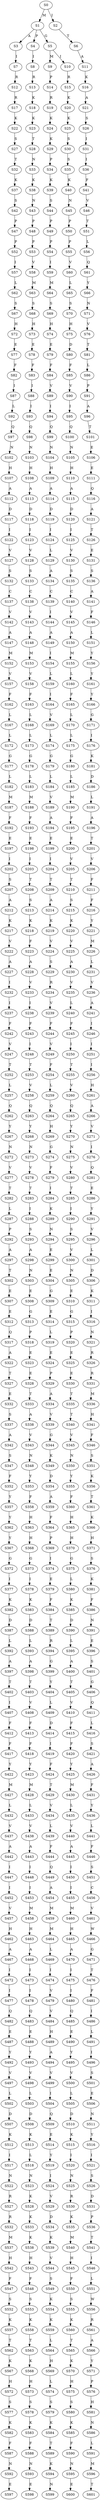 strict digraph  {
	S0 -> S1 [ label = M ];
	S0 -> S2 [ label = I ];
	S1 -> S3 [ label = A ];
	S1 -> S4 [ label = P ];
	S1 -> S5 [ label = G ];
	S2 -> S6 [ label = T ];
	S3 -> S7 [ label = I ];
	S4 -> S8 [ label = I ];
	S5 -> S9 [ label = M ];
	S5 -> S10 [ label = I ];
	S6 -> S11 [ label = A ];
	S7 -> S12 [ label = R ];
	S8 -> S13 [ label = R ];
	S9 -> S14 [ label = P ];
	S10 -> S15 [ label = R ];
	S11 -> S16 [ label = K ];
	S12 -> S17 [ label = R ];
	S13 -> S18 [ label = K ];
	S14 -> S19 [ label = R ];
	S15 -> S20 [ label = K ];
	S16 -> S21 [ label = A ];
	S17 -> S22 [ label = K ];
	S18 -> S23 [ label = K ];
	S19 -> S24 [ label = K ];
	S20 -> S25 [ label = K ];
	S21 -> S26 [ label = S ];
	S22 -> S27 [ label = S ];
	S23 -> S28 [ label = T ];
	S24 -> S29 [ label = K ];
	S25 -> S30 [ label = S ];
	S26 -> S31 [ label = I ];
	S27 -> S32 [ label = T ];
	S28 -> S33 [ label = N ];
	S29 -> S34 [ label = P ];
	S30 -> S35 [ label = S ];
	S31 -> S36 [ label = I ];
	S32 -> S37 [ label = K ];
	S33 -> S38 [ label = K ];
	S34 -> S39 [ label = K ];
	S35 -> S40 [ label = K ];
	S36 -> S41 [ label = F ];
	S37 -> S42 [ label = S ];
	S38 -> S43 [ label = N ];
	S39 -> S44 [ label = S ];
	S40 -> S45 [ label = N ];
	S41 -> S46 [ label = V ];
	S42 -> S47 [ label = P ];
	S43 -> S48 [ label = P ];
	S44 -> S49 [ label = P ];
	S45 -> S50 [ label = P ];
	S46 -> S51 [ label = T ];
	S47 -> S52 [ label = P ];
	S48 -> S53 [ label = P ];
	S49 -> S54 [ label = P ];
	S50 -> S55 [ label = P ];
	S51 -> S56 [ label = L ];
	S52 -> S57 [ label = I ];
	S53 -> S58 [ label = V ];
	S54 -> S59 [ label = I ];
	S55 -> S60 [ label = V ];
	S56 -> S61 [ label = Q ];
	S57 -> S62 [ label = L ];
	S58 -> S63 [ label = M ];
	S59 -> S64 [ label = M ];
	S60 -> S65 [ label = L ];
	S61 -> S66 [ label = Y ];
	S62 -> S67 [ label = S ];
	S63 -> S68 [ label = S ];
	S64 -> S69 [ label = S ];
	S65 -> S70 [ label = S ];
	S66 -> S71 [ label = N ];
	S67 -> S72 [ label = H ];
	S68 -> S73 [ label = H ];
	S69 -> S74 [ label = H ];
	S70 -> S75 [ label = H ];
	S71 -> S76 [ label = V ];
	S72 -> S77 [ label = E ];
	S73 -> S78 [ label = E ];
	S74 -> S79 [ label = E ];
	S75 -> S80 [ label = D ];
	S76 -> S81 [ label = T ];
	S77 -> S82 [ label = F ];
	S78 -> S83 [ label = F ];
	S79 -> S84 [ label = F ];
	S80 -> S85 [ label = F ];
	S81 -> S86 [ label = L ];
	S82 -> S87 [ label = I ];
	S83 -> S88 [ label = I ];
	S84 -> S89 [ label = V ];
	S85 -> S90 [ label = V ];
	S86 -> S91 [ label = P ];
	S87 -> S92 [ label = L ];
	S88 -> S93 [ label = I ];
	S89 -> S94 [ label = I ];
	S90 -> S95 [ label = I ];
	S91 -> S96 [ label = A ];
	S92 -> S97 [ label = Q ];
	S93 -> S98 [ label = Q ];
	S94 -> S99 [ label = Q ];
	S95 -> S100 [ label = Q ];
	S96 -> S101 [ label = T ];
	S97 -> S102 [ label = N ];
	S98 -> S103 [ label = N ];
	S99 -> S104 [ label = N ];
	S100 -> S105 [ label = N ];
	S101 -> S106 [ label = E ];
	S102 -> S107 [ label = H ];
	S103 -> S108 [ label = H ];
	S104 -> S109 [ label = H ];
	S105 -> S110 [ label = H ];
	S106 -> S111 [ label = E ];
	S107 -> S112 [ label = A ];
	S108 -> S113 [ label = A ];
	S109 -> S114 [ label = A ];
	S110 -> S115 [ label = A ];
	S111 -> S116 [ label = Q ];
	S112 -> S117 [ label = D ];
	S113 -> S118 [ label = D ];
	S114 -> S119 [ label = D ];
	S115 -> S120 [ label = D ];
	S116 -> S121 [ label = A ];
	S117 -> S122 [ label = I ];
	S118 -> S123 [ label = I ];
	S119 -> S124 [ label = I ];
	S120 -> S125 [ label = I ];
	S121 -> S126 [ label = T ];
	S122 -> S127 [ label = V ];
	S123 -> S128 [ label = V ];
	S124 -> S129 [ label = L ];
	S125 -> S130 [ label = V ];
	S126 -> S131 [ label = E ];
	S127 -> S132 [ label = S ];
	S128 -> S133 [ label = S ];
	S129 -> S134 [ label = A ];
	S130 -> S135 [ label = S ];
	S131 -> S136 [ label = S ];
	S132 -> S137 [ label = C ];
	S133 -> S138 [ label = C ];
	S134 -> S139 [ label = C ];
	S135 -> S140 [ label = C ];
	S136 -> S141 [ label = A ];
	S137 -> S142 [ label = V ];
	S138 -> S143 [ label = V ];
	S139 -> S144 [ label = I ];
	S140 -> S145 [ label = V ];
	S141 -> S146 [ label = F ];
	S142 -> S147 [ label = A ];
	S143 -> S148 [ label = A ];
	S144 -> S149 [ label = A ];
	S145 -> S150 [ label = A ];
	S146 -> S151 [ label = L ];
	S147 -> S152 [ label = M ];
	S148 -> S153 [ label = M ];
	S149 -> S154 [ label = I ];
	S150 -> S155 [ label = M ];
	S151 -> S156 [ label = Y ];
	S152 -> S157 [ label = V ];
	S153 -> S158 [ label = V ];
	S154 -> S159 [ label = L ];
	S155 -> S160 [ label = L ];
	S156 -> S161 [ label = Y ];
	S157 -> S162 [ label = F ];
	S158 -> S163 [ label = F ];
	S159 -> S164 [ label = I ];
	S160 -> S165 [ label = F ];
	S161 -> S166 [ label = Y ];
	S162 -> S167 [ label = L ];
	S163 -> S168 [ label = L ];
	S164 -> S169 [ label = V ];
	S165 -> S170 [ label = L ];
	S166 -> S171 [ label = G ];
	S167 -> S172 [ label = L ];
	S168 -> S173 [ label = L ];
	S169 -> S174 [ label = L ];
	S170 -> S175 [ label = L ];
	S171 -> S176 [ label = I ];
	S172 -> S177 [ label = G ];
	S173 -> S178 [ label = G ];
	S174 -> S179 [ label = G ];
	S175 -> S180 [ label = G ];
	S176 -> S181 [ label = K ];
	S177 -> S182 [ label = L ];
	S178 -> S183 [ label = L ];
	S179 -> S184 [ label = L ];
	S180 -> S185 [ label = L ];
	S181 -> S186 [ label = D ];
	S182 -> S187 [ label = M ];
	S183 -> S188 [ label = M ];
	S184 -> S189 [ label = V ];
	S185 -> S190 [ label = M ];
	S186 -> S191 [ label = L ];
	S187 -> S192 [ label = F ];
	S188 -> S193 [ label = F ];
	S189 -> S194 [ label = A ];
	S190 -> S195 [ label = F ];
	S191 -> S196 [ label = A ];
	S192 -> S197 [ label = E ];
	S193 -> S198 [ label = E ];
	S194 -> S199 [ label = E ];
	S195 -> S200 [ label = E ];
	S196 -> S201 [ label = T ];
	S197 -> S202 [ label = I ];
	S198 -> S203 [ label = I ];
	S199 -> S204 [ label = I ];
	S200 -> S205 [ label = V ];
	S201 -> S206 [ label = V ];
	S202 -> S207 [ label = S ];
	S203 -> S208 [ label = T ];
	S204 -> S209 [ label = T ];
	S205 -> S210 [ label = T ];
	S206 -> S211 [ label = F ];
	S207 -> S212 [ label = A ];
	S208 -> S213 [ label = S ];
	S209 -> S214 [ label = A ];
	S210 -> S215 [ label = S ];
	S211 -> S216 [ label = F ];
	S212 -> S217 [ label = K ];
	S213 -> S218 [ label = K ];
	S214 -> S219 [ label = K ];
	S215 -> S220 [ label = K ];
	S216 -> S221 [ label = Y ];
	S217 -> S222 [ label = V ];
	S218 -> S223 [ label = F ];
	S219 -> S224 [ label = V ];
	S220 -> S225 [ label = V ];
	S221 -> S226 [ label = M ];
	S222 -> S227 [ label = A ];
	S223 -> S228 [ label = A ];
	S224 -> S229 [ label = S ];
	S225 -> S230 [ label = A ];
	S226 -> S231 [ label = L ];
	S227 -> S232 [ label = I ];
	S228 -> S233 [ label = V ];
	S229 -> S234 [ label = R ];
	S230 -> S235 [ label = V ];
	S231 -> S236 [ label = V ];
	S232 -> S237 [ label = I ];
	S233 -> S238 [ label = I ];
	S234 -> S239 [ label = V ];
	S235 -> S240 [ label = L ];
	S236 -> S241 [ label = A ];
	S237 -> S242 [ label = F ];
	S238 -> S243 [ label = F ];
	S239 -> S244 [ label = F ];
	S240 -> S245 [ label = F ];
	S241 -> S246 [ label = I ];
	S242 -> S247 [ label = V ];
	S243 -> S248 [ label = I ];
	S244 -> S249 [ label = V ];
	S245 -> S250 [ label = I ];
	S246 -> S251 [ label = I ];
	S247 -> S252 [ label = T ];
	S248 -> S253 [ label = T ];
	S249 -> S254 [ label = F ];
	S250 -> S255 [ label = T ];
	S251 -> S256 [ label = I ];
	S252 -> S257 [ label = L ];
	S253 -> S258 [ label = V ];
	S254 -> S259 [ label = L ];
	S255 -> S260 [ label = V ];
	S256 -> S261 [ label = H ];
	S257 -> S262 [ label = Q ];
	S258 -> S263 [ label = Q ];
	S259 -> S264 [ label = Q ];
	S260 -> S265 [ label = Q ];
	S261 -> S266 [ label = A ];
	S262 -> S267 [ label = Y ];
	S263 -> S268 [ label = Y ];
	S264 -> S269 [ label = H ];
	S265 -> S270 [ label = Y ];
	S266 -> S271 [ label = V ];
	S267 -> S272 [ label = N ];
	S268 -> S273 [ label = N ];
	S269 -> S274 [ label = G ];
	S270 -> S275 [ label = N ];
	S271 -> S276 [ label = I ];
	S272 -> S277 [ label = V ];
	S273 -> S278 [ label = V ];
	S274 -> S279 [ label = F ];
	S275 -> S280 [ label = V ];
	S276 -> S281 [ label = Q ];
	S277 -> S282 [ label = T ];
	S278 -> S283 [ label = T ];
	S279 -> S284 [ label = I ];
	S280 -> S285 [ label = T ];
	S281 -> S286 [ label = E ];
	S282 -> S287 [ label = L ];
	S283 -> S288 [ label = I ];
	S284 -> S289 [ label = K ];
	S285 -> S290 [ label = I ];
	S286 -> S291 [ label = Y ];
	S287 -> S292 [ label = P ];
	S288 -> S293 [ label = S ];
	S289 -> S294 [ label = N ];
	S290 -> S295 [ label = S ];
	S291 -> S296 [ label = V ];
	S292 -> S297 [ label = A ];
	S293 -> S298 [ label = A ];
	S294 -> S299 [ label = E ];
	S295 -> S300 [ label = V ];
	S296 -> S301 [ label = L ];
	S297 -> S302 [ label = T ];
	S298 -> S303 [ label = N ];
	S299 -> S304 [ label = E ];
	S300 -> S305 [ label = N ];
	S301 -> S306 [ label = D ];
	S302 -> S307 [ label = E ];
	S303 -> S308 [ label = E ];
	S304 -> S309 [ label = G ];
	S305 -> S310 [ label = E ];
	S306 -> S311 [ label = K ];
	S307 -> S312 [ label = E ];
	S308 -> S313 [ label = G ];
	S309 -> S314 [ label = E ];
	S310 -> S315 [ label = G ];
	S311 -> S316 [ label = I ];
	S312 -> S317 [ label = Q ];
	S313 -> S318 [ label = P ];
	S314 -> S319 [ label = L ];
	S315 -> S320 [ label = P ];
	S316 -> S321 [ label = N ];
	S317 -> S322 [ label = A ];
	S318 -> S323 [ label = E ];
	S319 -> S324 [ label = E ];
	S320 -> S325 [ label = E ];
	S321 -> S326 [ label = R ];
	S322 -> S327 [ label = T ];
	S323 -> S328 [ label = E ];
	S324 -> S329 [ label = P ];
	S325 -> S330 [ label = E ];
	S326 -> S331 [ label = R ];
	S327 -> S332 [ label = E ];
	S328 -> S333 [ label = T ];
	S329 -> S334 [ label = A ];
	S330 -> S335 [ label = T ];
	S331 -> S336 [ label = M ];
	S332 -> S337 [ label = S ];
	S333 -> S338 [ label = A ];
	S334 -> S339 [ label = V ];
	S335 -> S340 [ label = T ];
	S336 -> S341 [ label = H ];
	S337 -> S342 [ label = A ];
	S338 -> S343 [ label = V ];
	S339 -> S344 [ label = G ];
	S340 -> S345 [ label = V ];
	S341 -> S346 [ label = F ];
	S342 -> S347 [ label = S ];
	S343 -> S348 [ label = N ];
	S344 -> S349 [ label = K ];
	S345 -> S350 [ label = N ];
	S346 -> S351 [ label = S ];
	S347 -> S352 [ label = F ];
	S348 -> S353 [ label = Y ];
	S349 -> S354 [ label = D ];
	S350 -> S355 [ label = Y ];
	S351 -> S356 [ label = K ];
	S352 -> S357 [ label = Y ];
	S353 -> S358 [ label = F ];
	S354 -> S359 [ label = A ];
	S355 -> S360 [ label = F ];
	S356 -> S361 [ label = T ];
	S357 -> S362 [ label = Y ];
	S358 -> S363 [ label = H ];
	S359 -> S364 [ label = F ];
	S360 -> S365 [ label = H ];
	S361 -> S366 [ label = K ];
	S362 -> S367 [ label = Y ];
	S363 -> S368 [ label = H ];
	S364 -> S369 [ label = P ];
	S365 -> S370 [ label = H ];
	S366 -> S371 [ label = H ];
	S367 -> S372 [ label = G ];
	S368 -> S373 [ label = G ];
	S369 -> S374 [ label = I ];
	S370 -> S375 [ label = G ];
	S371 -> S376 [ label = S ];
	S372 -> S377 [ label = I ];
	S373 -> S378 [ label = I ];
	S374 -> S379 [ label = E ];
	S375 -> S380 [ label = L ];
	S376 -> S381 [ label = K ];
	S377 -> S382 [ label = K ];
	S378 -> S383 [ label = K ];
	S379 -> S384 [ label = F ];
	S380 -> S385 [ label = K ];
	S381 -> S386 [ label = F ];
	S382 -> S387 [ label = D ];
	S383 -> S388 [ label = D ];
	S384 -> S389 [ label = T ];
	S385 -> S390 [ label = D ];
	S386 -> S391 [ label = N ];
	S387 -> S392 [ label = L ];
	S388 -> S393 [ label = L ];
	S389 -> S394 [ label = R ];
	S390 -> S395 [ label = L ];
	S391 -> S396 [ label = E ];
	S392 -> S397 [ label = A ];
	S393 -> S398 [ label = A ];
	S394 -> S399 [ label = G ];
	S395 -> S400 [ label = A ];
	S396 -> S401 [ label = S ];
	S397 -> S402 [ label = T ];
	S398 -> S403 [ label = T ];
	S399 -> S404 [ label = Y ];
	S400 -> S405 [ label = T ];
	S401 -> S406 [ label = G ];
	S402 -> S407 [ label = I ];
	S403 -> S408 [ label = V ];
	S404 -> S409 [ label = L ];
	S405 -> S410 [ label = V ];
	S406 -> S411 [ label = Q ];
	S407 -> S412 [ label = F ];
	S408 -> S413 [ label = F ];
	S409 -> S414 [ label = D ];
	S410 -> S415 [ label = F ];
	S411 -> S416 [ label = L ];
	S412 -> S417 [ label = F ];
	S413 -> S418 [ label = F ];
	S414 -> S419 [ label = I ];
	S415 -> S420 [ label = F ];
	S416 -> S421 [ label = S ];
	S417 -> S422 [ label = Y ];
	S418 -> S423 [ label = Y ];
	S419 -> S424 [ label = F ];
	S420 -> S425 [ label = Y ];
	S421 -> S426 [ label = A ];
	S422 -> S427 [ label = M ];
	S423 -> S428 [ label = M ];
	S424 -> S429 [ label = T ];
	S425 -> S430 [ label = M ];
	S426 -> S431 [ label = F ];
	S427 -> S432 [ label = L ];
	S428 -> S433 [ label = L ];
	S429 -> S434 [ label = V ];
	S430 -> S435 [ label = L ];
	S431 -> S436 [ label = Y ];
	S432 -> S437 [ label = V ];
	S433 -> S438 [ label = V ];
	S434 -> S439 [ label = L ];
	S435 -> S440 [ label = V ];
	S436 -> S441 [ label = L ];
	S437 -> S442 [ label = A ];
	S438 -> S443 [ label = A ];
	S439 -> S444 [ label = F ];
	S440 -> S445 [ label = A ];
	S441 -> S446 [ label = F ];
	S442 -> S447 [ label = I ];
	S443 -> S448 [ label = I ];
	S444 -> S449 [ label = Q ];
	S445 -> S450 [ label = I ];
	S446 -> S451 [ label = S ];
	S447 -> S452 [ label = I ];
	S448 -> S453 [ label = I ];
	S449 -> S454 [ label = A ];
	S450 -> S455 [ label = I ];
	S451 -> S456 [ label = C ];
	S452 -> S457 [ label = V ];
	S453 -> S458 [ label = M ];
	S454 -> S459 [ label = M ];
	S455 -> S460 [ label = M ];
	S456 -> S461 [ label = V ];
	S457 -> S462 [ label = H ];
	S458 -> S463 [ label = H ];
	S459 -> S464 [ label = M ];
	S460 -> S465 [ label = H ];
	S461 -> S466 [ label = W ];
	S462 -> S467 [ label = A ];
	S463 -> S468 [ label = A ];
	S464 -> S469 [ label = L ];
	S465 -> S470 [ label = A ];
	S466 -> S471 [ label = G ];
	S467 -> S472 [ label = I ];
	S468 -> S473 [ label = I ];
	S469 -> S474 [ label = I ];
	S470 -> S475 [ label = I ];
	S471 -> S476 [ label = T ];
	S472 -> S477 [ label = I ];
	S473 -> S478 [ label = I ];
	S474 -> S479 [ label = V ];
	S475 -> S480 [ label = I ];
	S476 -> S481 [ label = F ];
	S477 -> S482 [ label = Q ];
	S478 -> S483 [ label = Q ];
	S479 -> S484 [ label = V ];
	S480 -> S485 [ label = Q ];
	S481 -> S486 [ label = I ];
	S482 -> S487 [ label = E ];
	S483 -> S488 [ label = E ];
	S484 -> S489 [ label = H ];
	S485 -> S490 [ label = E ];
	S486 -> S491 [ label = L ];
	S487 -> S492 [ label = Y ];
	S488 -> S493 [ label = Y ];
	S489 -> S494 [ label = A ];
	S490 -> S495 [ label = Y ];
	S491 -> S496 [ label = I ];
	S492 -> S497 [ label = V ];
	S493 -> S498 [ label = V ];
	S494 -> S499 [ label = V ];
	S495 -> S500 [ label = V ];
	S496 -> S501 [ label = S ];
	S497 -> S502 [ label = L ];
	S498 -> S503 [ label = L ];
	S499 -> S504 [ label = I ];
	S500 -> S505 [ label = L ];
	S501 -> S506 [ label = E ];
	S502 -> S507 [ label = D ];
	S503 -> S508 [ label = D ];
	S504 -> S509 [ label = Q ];
	S505 -> S510 [ label = D ];
	S506 -> S511 [ label = N ];
	S507 -> S512 [ label = K ];
	S508 -> S513 [ label = K ];
	S509 -> S514 [ label = E ];
	S510 -> S515 [ label = K ];
	S511 -> S516 [ label = Y ];
	S512 -> S517 [ label = I ];
	S513 -> S518 [ label = L ];
	S514 -> S519 [ label = Y ];
	S515 -> S520 [ label = I ];
	S516 -> S521 [ label = I ];
	S517 -> S522 [ label = N ];
	S518 -> S523 [ label = N ];
	S519 -> S524 [ label = I ];
	S520 -> S525 [ label = N ];
	S521 -> S526 [ label = S ];
	S522 -> S527 [ label = R ];
	S523 -> S528 [ label = K ];
	S524 -> S529 [ label = V ];
	S525 -> S530 [ label = R ];
	S526 -> S531 [ label = D ];
	S527 -> S532 [ label = R ];
	S528 -> S533 [ label = K ];
	S529 -> S534 [ label = D ];
	S530 -> S535 [ label = K ];
	S531 -> S536 [ label = P ];
	S532 -> S537 [ label = M ];
	S533 -> S538 [ label = K ];
	S534 -> S539 [ label = K ];
	S535 -> S540 [ label = M ];
	S536 -> S541 [ label = T ];
	S537 -> S542 [ label = H ];
	S538 -> S543 [ label = H ];
	S539 -> S544 [ label = V ];
	S540 -> S545 [ label = H ];
	S541 -> S546 [ label = I ];
	S542 -> S547 [ label = F ];
	S543 -> S548 [ label = F ];
	S544 -> S549 [ label = S ];
	S545 -> S550 [ label = F ];
	S546 -> S551 [ label = L ];
	S547 -> S552 [ label = S ];
	S548 -> S553 [ label = S ];
	S549 -> S554 [ label = K ];
	S550 -> S555 [ label = S ];
	S551 -> S556 [ label = W ];
	S552 -> S557 [ label = K ];
	S553 -> S558 [ label = K ];
	S554 -> S559 [ label = K ];
	S555 -> S560 [ label = K ];
	S556 -> S561 [ label = R ];
	S557 -> S562 [ label = T ];
	S558 -> S563 [ label = T ];
	S559 -> S564 [ label = L ];
	S560 -> S565 [ label = T ];
	S561 -> S566 [ label = A ];
	S562 -> S567 [ label = K ];
	S563 -> S568 [ label = K ];
	S564 -> S569 [ label = H ];
	S565 -> S570 [ label = K ];
	S566 -> S571 [ label = Y ];
	S567 -> S572 [ label = H ];
	S568 -> S573 [ label = H ];
	S569 -> S574 [ label = L ];
	S570 -> S575 [ label = H ];
	S571 -> S576 [ label = P ];
	S572 -> S577 [ label = S ];
	S573 -> S578 [ label = S ];
	S574 -> S579 [ label = S ];
	S575 -> S580 [ label = S ];
	S576 -> S581 [ label = H ];
	S577 -> S582 [ label = K ];
	S578 -> S583 [ label = K ];
	S579 -> S584 [ label = K ];
	S580 -> S585 [ label = K ];
	S581 -> S586 [ label = N ];
	S582 -> S587 [ label = F ];
	S583 -> S588 [ label = F ];
	S584 -> S589 [ label = T ];
	S585 -> S590 [ label = F ];
	S586 -> S591 [ label = L ];
	S587 -> S592 [ label = N ];
	S588 -> S593 [ label = N ];
	S589 -> S594 [ label = K ];
	S590 -> S595 [ label = N ];
	S591 -> S596 [ label = M ];
	S592 -> S597 [ label = E ];
	S593 -> S598 [ label = E ];
	S594 -> S599 [ label = N ];
	S595 -> S600 [ label = E ];
	S596 -> S601 [ label = T ];
}
